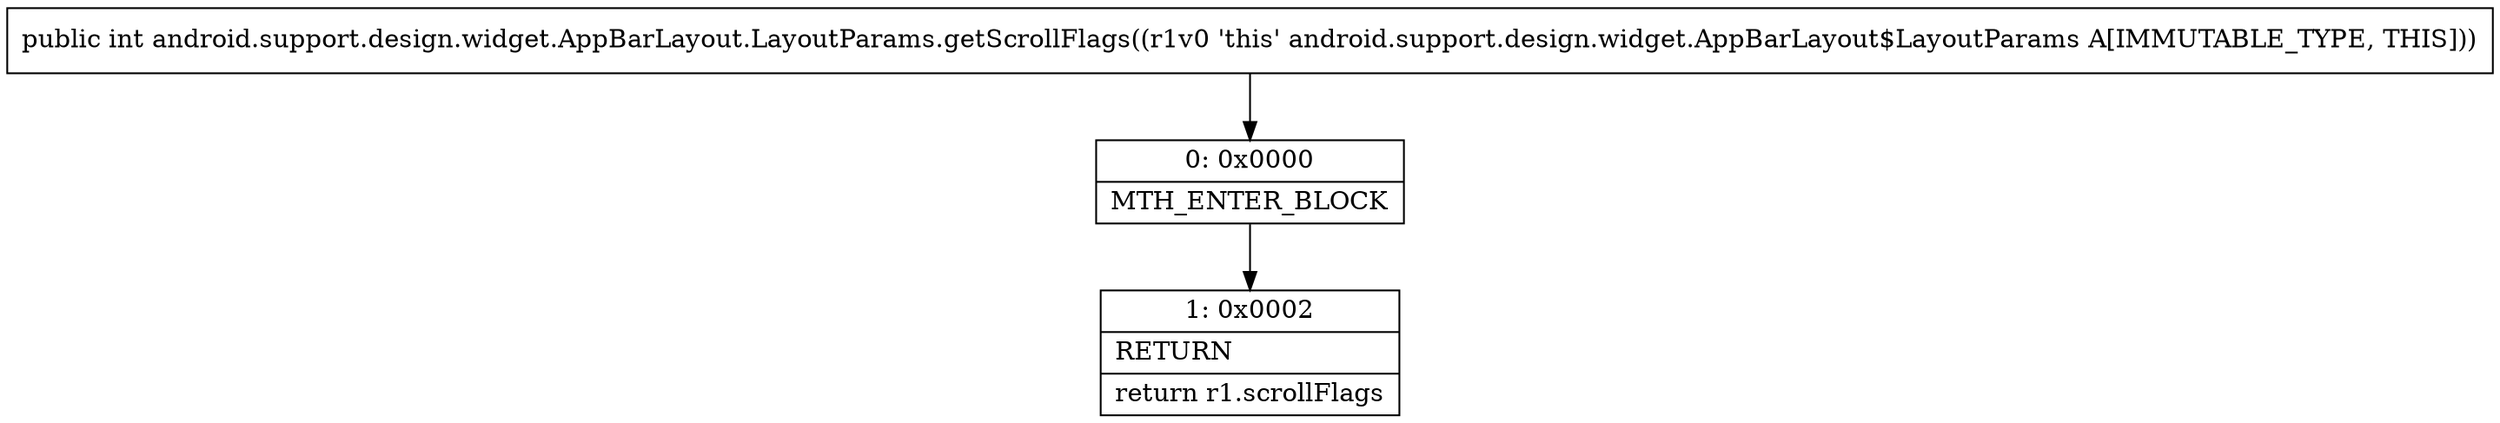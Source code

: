 digraph "CFG forandroid.support.design.widget.AppBarLayout.LayoutParams.getScrollFlags()I" {
Node_0 [shape=record,label="{0\:\ 0x0000|MTH_ENTER_BLOCK\l}"];
Node_1 [shape=record,label="{1\:\ 0x0002|RETURN\l|return r1.scrollFlags\l}"];
MethodNode[shape=record,label="{public int android.support.design.widget.AppBarLayout.LayoutParams.getScrollFlags((r1v0 'this' android.support.design.widget.AppBarLayout$LayoutParams A[IMMUTABLE_TYPE, THIS])) }"];
MethodNode -> Node_0;
Node_0 -> Node_1;
}

